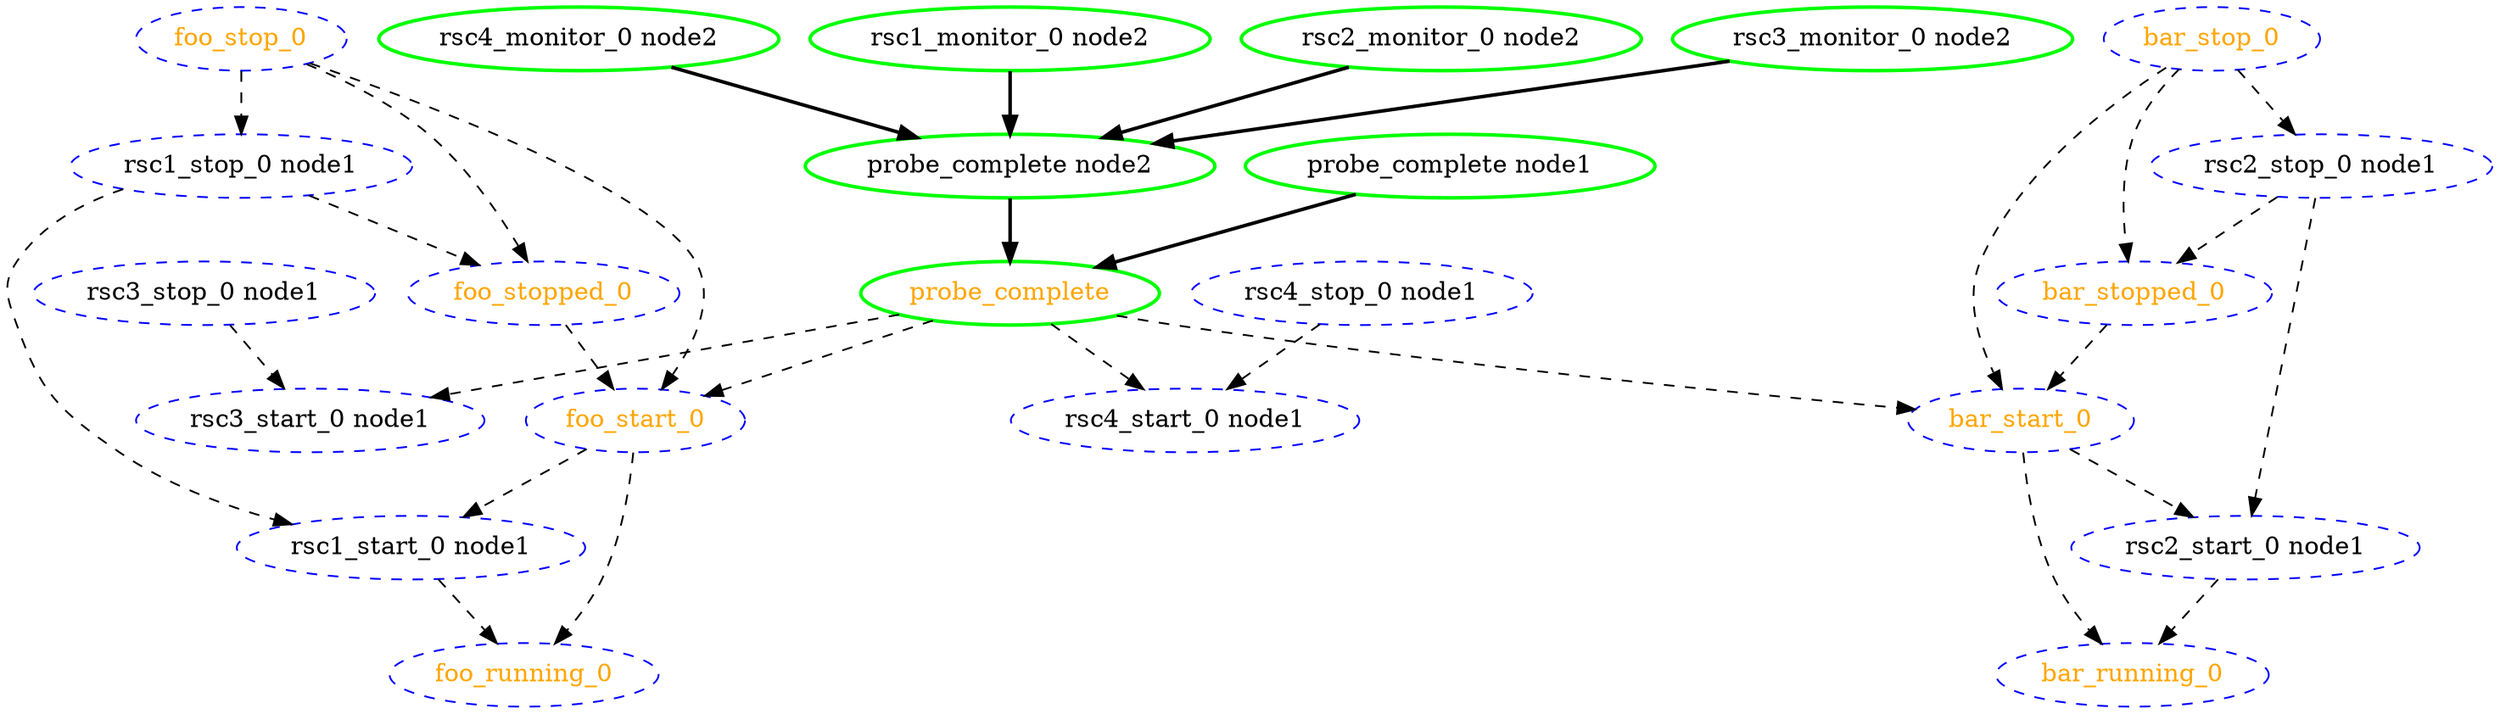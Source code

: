 digraph "g" {
	size = "30,30"
"probe_complete" [ style=bold color="green" fontcolor="orange" ]
"probe_complete node1" [ style=bold color="green" fontcolor="black" ]
"probe_complete node2" [ style=bold color="green" fontcolor="black" ]
"rsc3_monitor_0 node2" [ style=bold color="green" fontcolor="black" ]
"rsc4_monitor_0 node2" [ style=bold color="green" fontcolor="black" ]
"rsc1_monitor_0 node2" [ style=bold color="green" fontcolor="black" ]
"rsc2_monitor_0 node2" [ style=bold color="green" fontcolor="black" ]
"rsc3_stop_0 node1" [ style="dashed" color="blue" fontcolor="black" ]
"rsc3_start_0 node1" [ style="dashed" color="blue" fontcolor="black" ]
"rsc4_stop_0 node1" [ style="dashed" color="blue" fontcolor="black" ]
"rsc4_start_0 node1" [ style="dashed" color="blue" fontcolor="black" ]
"rsc1_stop_0 node1" [ style="dashed" color="blue" fontcolor="black" ]
"rsc1_start_0 node1" [ style="dashed" color="blue" fontcolor="black" ]
"foo_start_0" [ style="dashed" color="blue" fontcolor="orange" ]
"foo_running_0" [ style="dashed" color="blue" fontcolor="orange" ]
"foo_stop_0" [ style="dashed" color="blue" fontcolor="orange" ]
"foo_stopped_0" [ style="dashed" color="blue" fontcolor="orange" ]
"rsc2_stop_0 node1" [ style="dashed" color="blue" fontcolor="black" ]
"rsc2_start_0 node1" [ style="dashed" color="blue" fontcolor="black" ]
"bar_start_0" [ style="dashed" color="blue" fontcolor="orange" ]
"bar_running_0" [ style="dashed" color="blue" fontcolor="orange" ]
"bar_stop_0" [ style="dashed" color="blue" fontcolor="orange" ]
"bar_stopped_0" [ style="dashed" color="blue" fontcolor="orange" ]
"probe_complete node1" -> "probe_complete" [ style = bold]
"probe_complete node2" -> "probe_complete" [ style = bold]
"rsc3_monitor_0 node2" -> "probe_complete node2" [ style = bold]
"rsc4_monitor_0 node2" -> "probe_complete node2" [ style = bold]
"rsc1_monitor_0 node2" -> "probe_complete node2" [ style = bold]
"rsc2_monitor_0 node2" -> "probe_complete node2" [ style = bold]
"probe_complete" -> "rsc3_start_0 node1" [ style = dashed]
"rsc3_stop_0 node1" -> "rsc3_start_0 node1" [ style = dashed]
"probe_complete" -> "rsc4_start_0 node1" [ style = dashed]
"rsc4_stop_0 node1" -> "rsc4_start_0 node1" [ style = dashed]
"foo_stop_0" -> "rsc1_stop_0 node1" [ style = dashed]
"rsc1_stop_0 node1" -> "rsc1_start_0 node1" [ style = dashed]
"foo_start_0" -> "rsc1_start_0 node1" [ style = dashed]
"probe_complete" -> "foo_start_0" [ style = dashed]
"foo_stop_0" -> "foo_start_0" [ style = dashed]
"foo_stopped_0" -> "foo_start_0" [ style = dashed]
"foo_start_0" -> "foo_running_0" [ style = dashed]
"rsc1_start_0 node1" -> "foo_running_0" [ style = dashed]
"foo_stop_0" -> "foo_stopped_0" [ style = dashed]
"rsc1_stop_0 node1" -> "foo_stopped_0" [ style = dashed]
"bar_stop_0" -> "rsc2_stop_0 node1" [ style = dashed]
"rsc2_stop_0 node1" -> "rsc2_start_0 node1" [ style = dashed]
"bar_start_0" -> "rsc2_start_0 node1" [ style = dashed]
"probe_complete" -> "bar_start_0" [ style = dashed]
"bar_stop_0" -> "bar_start_0" [ style = dashed]
"bar_stopped_0" -> "bar_start_0" [ style = dashed]
"bar_start_0" -> "bar_running_0" [ style = dashed]
"rsc2_start_0 node1" -> "bar_running_0" [ style = dashed]
"bar_stop_0" -> "bar_stopped_0" [ style = dashed]
"rsc2_stop_0 node1" -> "bar_stopped_0" [ style = dashed]
}
